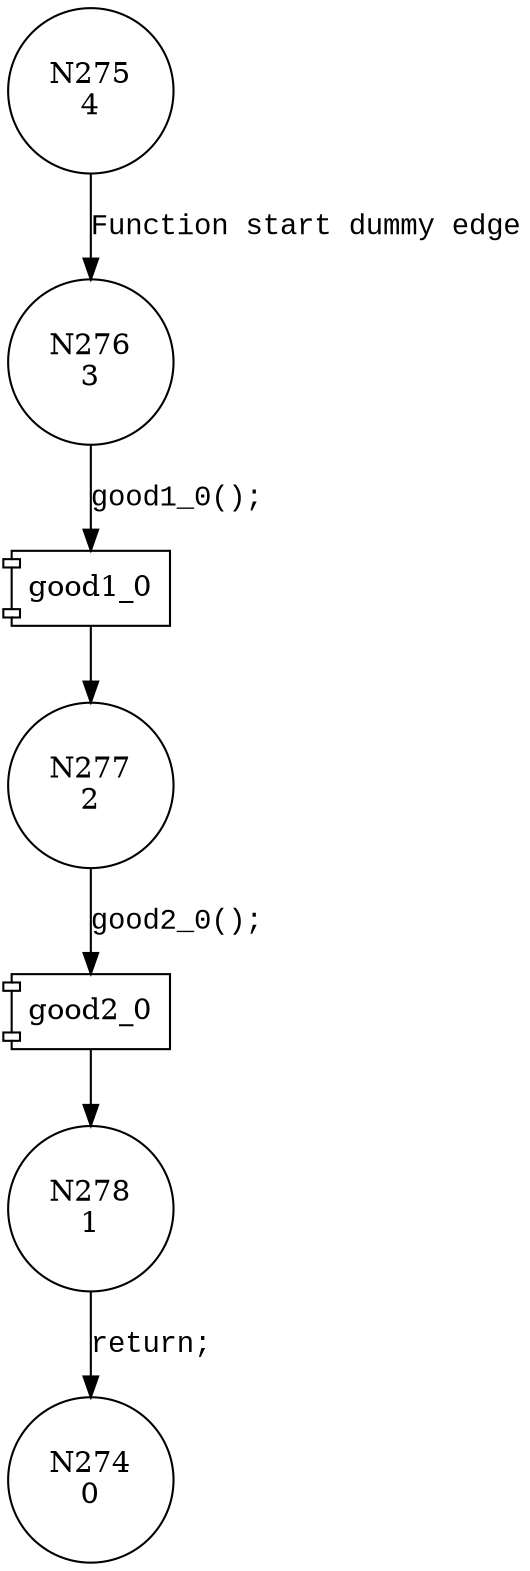 digraph CWE126_Buffer_Overread__CWE170_char_memcpy_06_good {
276 [shape="circle" label="N276\n3"]
277 [shape="circle" label="N277\n2"]
278 [shape="circle" label="N278\n1"]
275 [shape="circle" label="N275\n4"]
274 [shape="circle" label="N274\n0"]
100034 [shape="component" label="good1_0"]
276 -> 100034 [label="good1_0();" fontname="Courier New"]
100034 -> 277 [label="" fontname="Courier New"]
100035 [shape="component" label="good2_0"]
277 -> 100035 [label="good2_0();" fontname="Courier New"]
100035 -> 278 [label="" fontname="Courier New"]
275 -> 276 [label="Function start dummy edge" fontname="Courier New"]
278 -> 274 [label="return;" fontname="Courier New"]
}